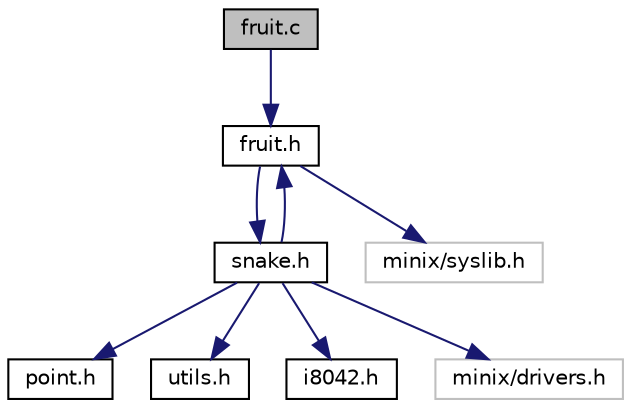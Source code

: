 digraph "fruit.c"
{
  edge [fontname="Helvetica",fontsize="10",labelfontname="Helvetica",labelfontsize="10"];
  node [fontname="Helvetica",fontsize="10",shape=record];
  Node0 [label="fruit.c",height=0.2,width=0.4,color="black", fillcolor="grey75", style="filled", fontcolor="black"];
  Node0 -> Node1 [color="midnightblue",fontsize="10",style="solid",fontname="Helvetica"];
  Node1 [label="fruit.h",height=0.2,width=0.4,color="black", fillcolor="white", style="filled",URL="$fruit_8h.html"];
  Node1 -> Node2 [color="midnightblue",fontsize="10",style="solid",fontname="Helvetica"];
  Node2 [label="snake.h",height=0.2,width=0.4,color="black", fillcolor="white", style="filled",URL="$snake_8h.html"];
  Node2 -> Node3 [color="midnightblue",fontsize="10",style="solid",fontname="Helvetica"];
  Node3 [label="point.h",height=0.2,width=0.4,color="black", fillcolor="white", style="filled",URL="$point_8h.html"];
  Node2 -> Node4 [color="midnightblue",fontsize="10",style="solid",fontname="Helvetica"];
  Node4 [label="utils.h",height=0.2,width=0.4,color="black", fillcolor="white", style="filled",URL="$utils_8h.html"];
  Node2 -> Node1 [color="midnightblue",fontsize="10",style="solid",fontname="Helvetica"];
  Node2 -> Node5 [color="midnightblue",fontsize="10",style="solid",fontname="Helvetica"];
  Node5 [label="i8042.h",height=0.2,width=0.4,color="black", fillcolor="white", style="filled",URL="$i8042_8h.html"];
  Node2 -> Node6 [color="midnightblue",fontsize="10",style="solid",fontname="Helvetica"];
  Node6 [label="minix/drivers.h",height=0.2,width=0.4,color="grey75", fillcolor="white", style="filled"];
  Node1 -> Node7 [color="midnightblue",fontsize="10",style="solid",fontname="Helvetica"];
  Node7 [label="minix/syslib.h",height=0.2,width=0.4,color="grey75", fillcolor="white", style="filled"];
}
